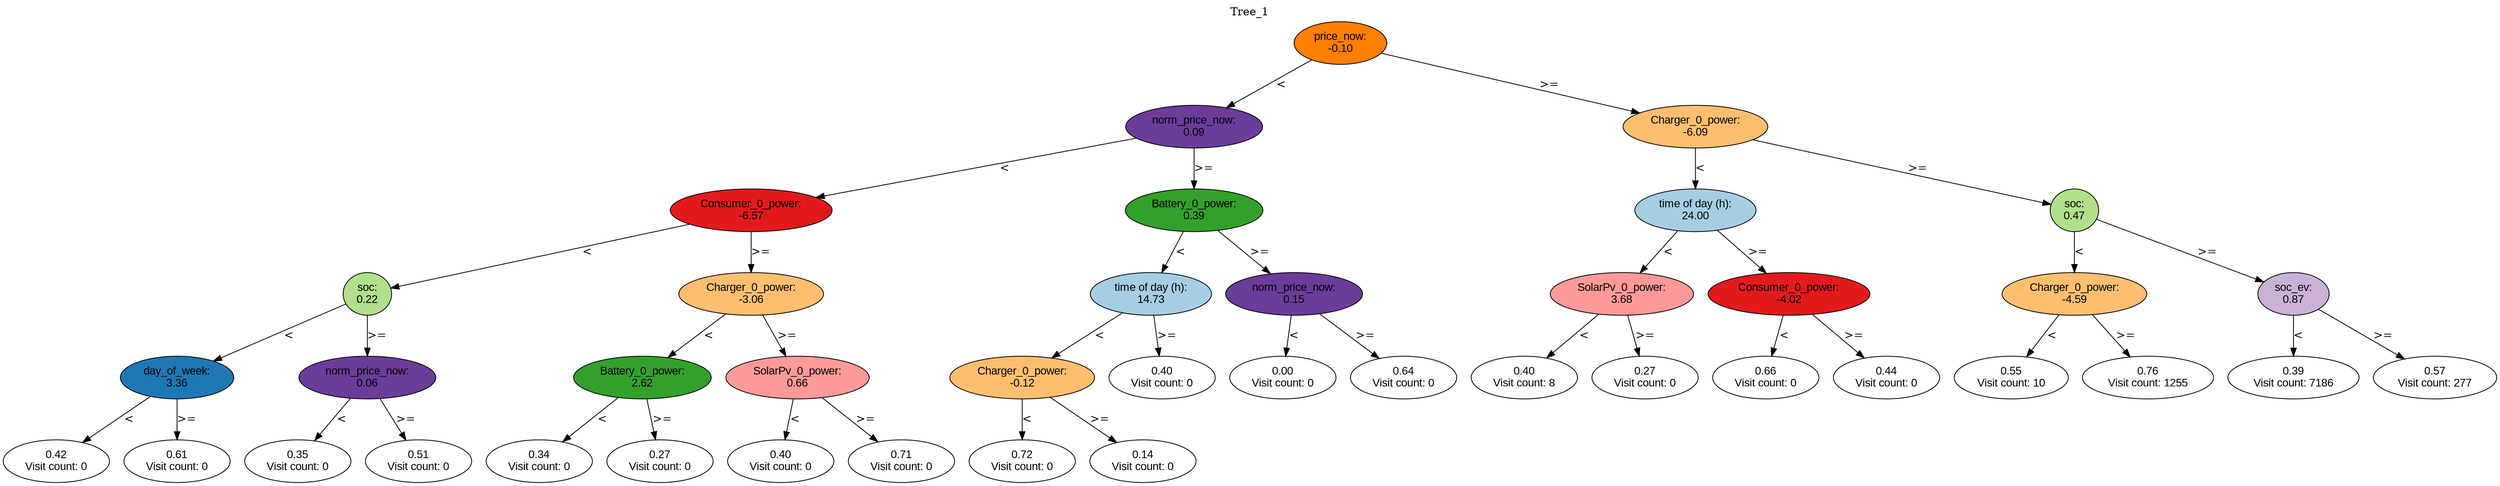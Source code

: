 digraph BST {
    node [fontname="Arial" style=filled colorscheme=paired12];
    0 [ label = "price_now:
-0.10" fillcolor=8];
    1 [ label = "norm_price_now:
0.09" fillcolor=10];
    2 [ label = "Consumer_0_power:
-6.57" fillcolor=6];
    3 [ label = "soc:
0.22" fillcolor=3];
    4 [ label = "day_of_week:
3.36" fillcolor=2];
    5 [ label = "0.42
Visit count: 0" fillcolor=white];
    6 [ label = "0.61
Visit count: 0" fillcolor=white];
    7 [ label = "norm_price_now:
0.06" fillcolor=10];
    8 [ label = "0.35
Visit count: 0" fillcolor=white];
    9 [ label = "0.51
Visit count: 0" fillcolor=white];
    10 [ label = "Charger_0_power:
-3.06" fillcolor=7];
    11 [ label = "Battery_0_power:
2.62" fillcolor=4];
    12 [ label = "0.34
Visit count: 0" fillcolor=white];
    13 [ label = "0.27
Visit count: 0" fillcolor=white];
    14 [ label = "SolarPv_0_power:
0.66" fillcolor=5];
    15 [ label = "0.40
Visit count: 0" fillcolor=white];
    16 [ label = "0.71
Visit count: 0" fillcolor=white];
    17 [ label = "Battery_0_power:
0.39" fillcolor=4];
    18 [ label = "time of day (h):
14.73" fillcolor=1];
    19 [ label = "Charger_0_power:
-0.12" fillcolor=7];
    20 [ label = "0.72
Visit count: 0" fillcolor=white];
    21 [ label = "0.14
Visit count: 0" fillcolor=white];
    22 [ label = "0.40
Visit count: 0" fillcolor=white];
    23 [ label = "norm_price_now:
0.15" fillcolor=10];
    24 [ label = "0.00
Visit count: 0" fillcolor=white];
    25 [ label = "0.64
Visit count: 0" fillcolor=white];
    26 [ label = "Charger_0_power:
-6.09" fillcolor=7];
    27 [ label = "time of day (h):
24.00" fillcolor=1];
    28 [ label = "SolarPv_0_power:
3.68" fillcolor=5];
    29 [ label = "0.40
Visit count: 8" fillcolor=white];
    30 [ label = "0.27
Visit count: 0" fillcolor=white];
    31 [ label = "Consumer_0_power:
-4.02" fillcolor=6];
    32 [ label = "0.66
Visit count: 0" fillcolor=white];
    33 [ label = "0.44
Visit count: 0" fillcolor=white];
    34 [ label = "soc:
0.47" fillcolor=3];
    35 [ label = "Charger_0_power:
-4.59" fillcolor=7];
    36 [ label = "0.55
Visit count: 10" fillcolor=white];
    37 [ label = "0.76
Visit count: 1255" fillcolor=white];
    38 [ label = "soc_ev:
0.87" fillcolor=9];
    39 [ label = "0.39
Visit count: 7186" fillcolor=white];
    40 [ label = "0.57
Visit count: 277" fillcolor=white];

    0  -> 1[ label = "<"];
    0  -> 26[ label = ">="];
    1  -> 2[ label = "<"];
    1  -> 17[ label = ">="];
    2  -> 3[ label = "<"];
    2  -> 10[ label = ">="];
    3  -> 4[ label = "<"];
    3  -> 7[ label = ">="];
    4  -> 5[ label = "<"];
    4  -> 6[ label = ">="];
    7  -> 8[ label = "<"];
    7  -> 9[ label = ">="];
    10  -> 11[ label = "<"];
    10  -> 14[ label = ">="];
    11  -> 12[ label = "<"];
    11  -> 13[ label = ">="];
    14  -> 15[ label = "<"];
    14  -> 16[ label = ">="];
    17  -> 18[ label = "<"];
    17  -> 23[ label = ">="];
    18  -> 19[ label = "<"];
    18  -> 22[ label = ">="];
    19  -> 20[ label = "<"];
    19  -> 21[ label = ">="];
    23  -> 24[ label = "<"];
    23  -> 25[ label = ">="];
    26  -> 27[ label = "<"];
    26  -> 34[ label = ">="];
    27  -> 28[ label = "<"];
    27  -> 31[ label = ">="];
    28  -> 29[ label = "<"];
    28  -> 30[ label = ">="];
    31  -> 32[ label = "<"];
    31  -> 33[ label = ">="];
    34  -> 35[ label = "<"];
    34  -> 38[ label = ">="];
    35  -> 36[ label = "<"];
    35  -> 37[ label = ">="];
    38  -> 39[ label = "<"];
    38  -> 40[ label = ">="];

    labelloc="t";
    label="Tree_1";
}